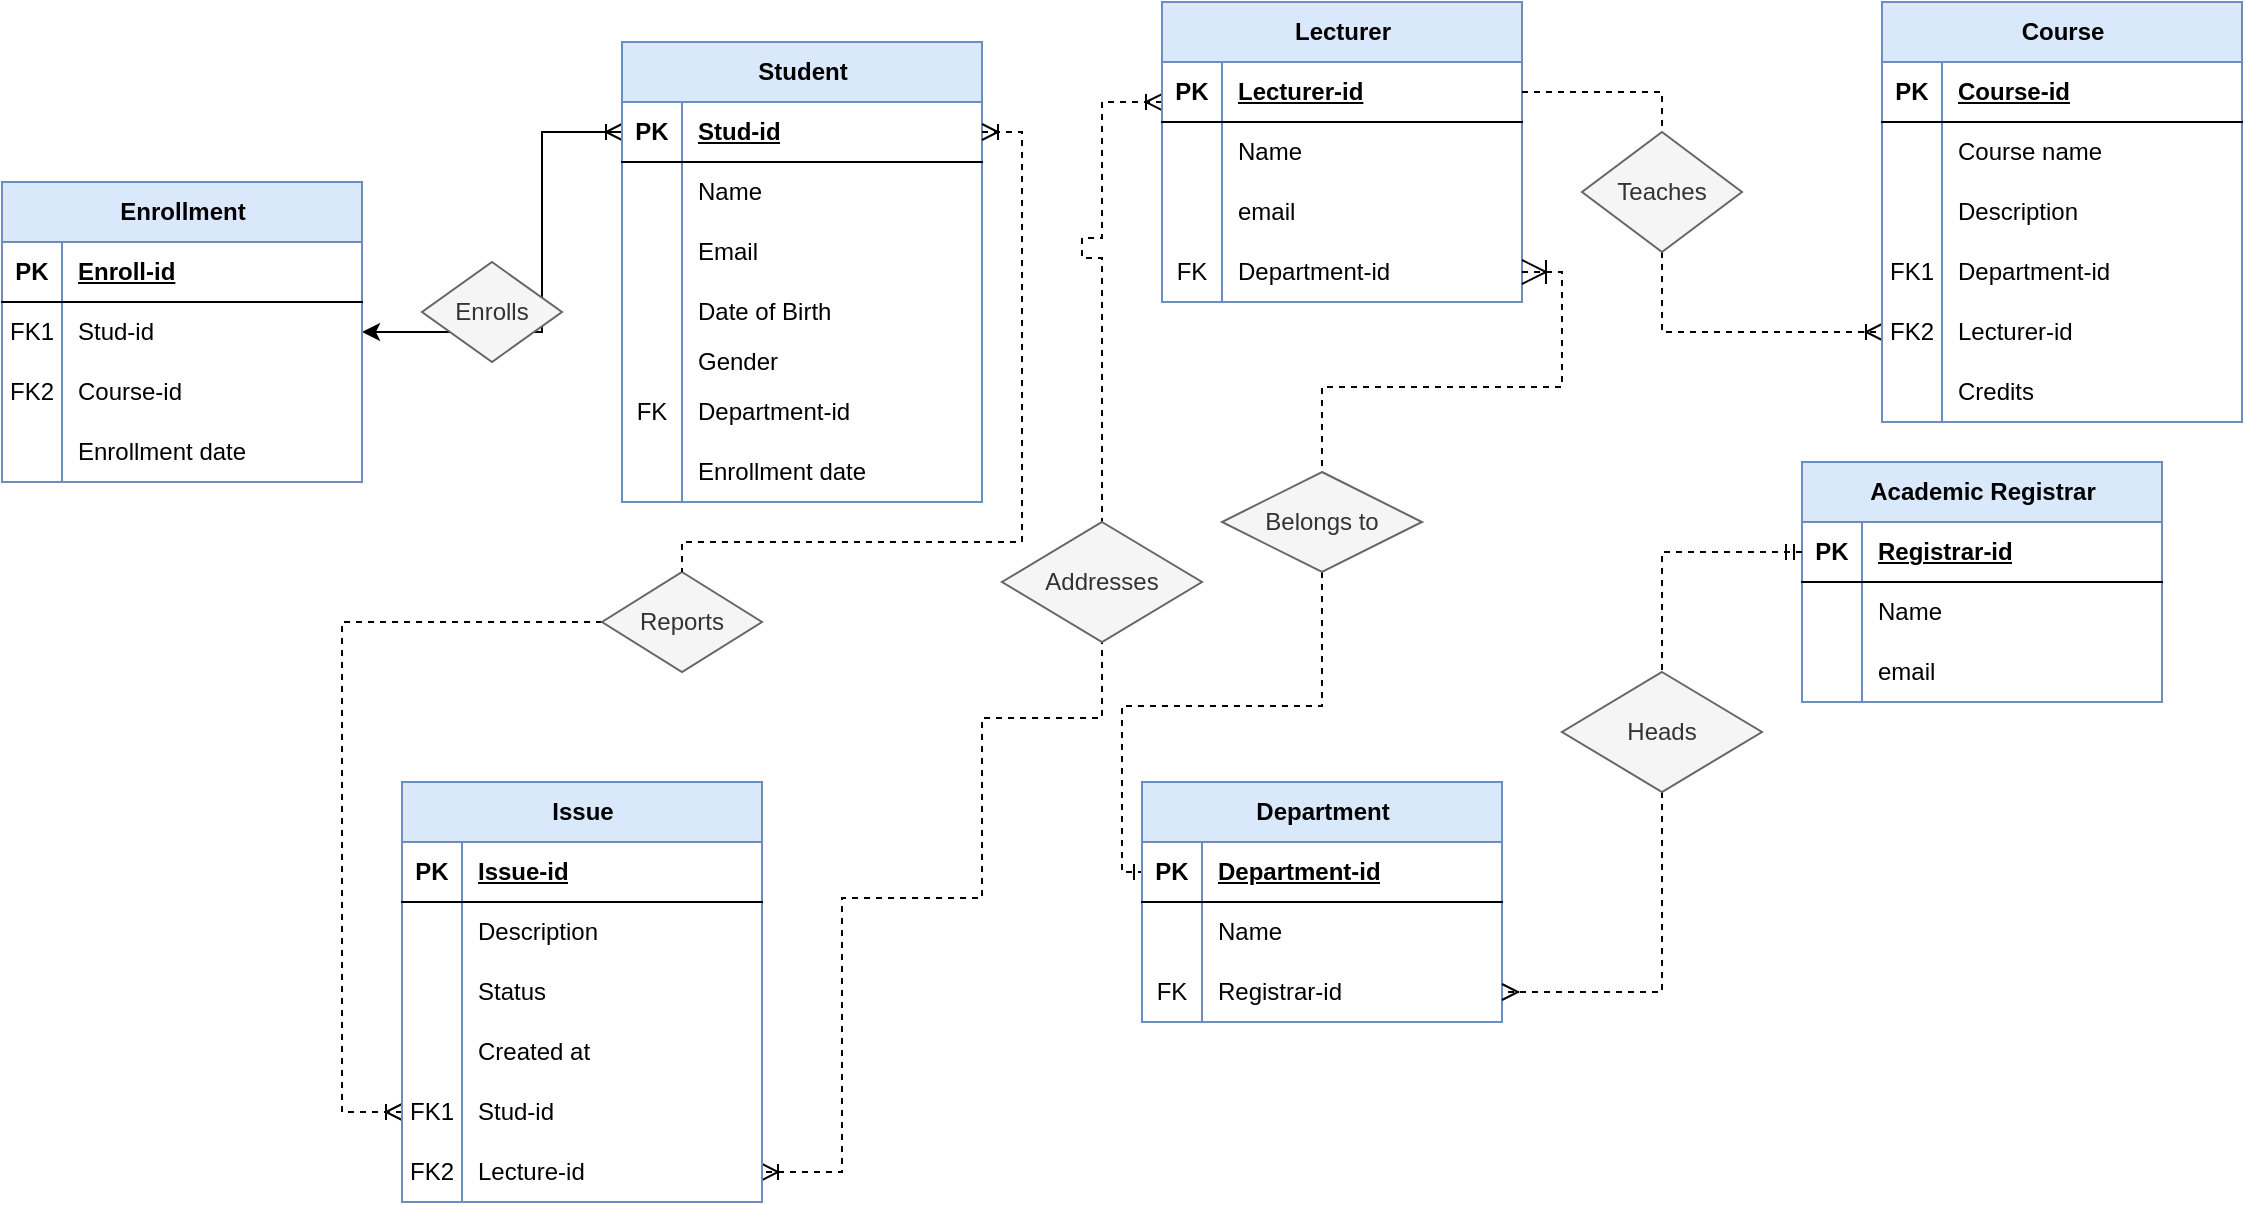 <mxfile version="26.0.11">
  <diagram name="Page-1" id="kpZuQQ0VCZAYAUPjzFhb">
    <mxGraphModel dx="2163" dy="653" grid="1" gridSize="10" guides="1" tooltips="1" connect="1" arrows="1" fold="1" page="1" pageScale="1" pageWidth="850" pageHeight="1100" math="0" shadow="0">
      <root>
        <mxCell id="0" />
        <mxCell id="1" parent="0" />
        <mxCell id="nSypHCiDeDY-ZxcE8Cu1-28" style="edgeStyle=orthogonalEdgeStyle;rounded=0;orthogonalLoop=1;jettySize=auto;html=1;endArrow=ERoneToMany;endFill=0;entryX=0;entryY=0.5;entryDx=0;entryDy=0;dashed=1;" edge="1" parent="1" source="nSypHCiDeDY-ZxcE8Cu1-37" target="nSypHCiDeDY-ZxcE8Cu1-206">
          <mxGeometry relative="1" as="geometry">
            <mxPoint x="630" y="100" as="targetPoint" />
          </mxGeometry>
        </mxCell>
        <mxCell id="nSypHCiDeDY-ZxcE8Cu1-23" value="" style="edgeStyle=orthogonalEdgeStyle;rounded=0;orthogonalLoop=1;jettySize=auto;html=1;startArrow=ERoneToMany;startFill=0;entryX=1;entryY=0.5;entryDx=0;entryDy=0;exitX=0;exitY=0.5;exitDx=0;exitDy=0;" edge="1" parent="1" source="nSypHCiDeDY-ZxcE8Cu1-77" target="nSypHCiDeDY-ZxcE8Cu1-66">
          <mxGeometry relative="1" as="geometry">
            <mxPoint x="60" y="170" as="sourcePoint" />
            <mxPoint x="-40" y="250" as="targetPoint" />
            <Array as="points">
              <mxPoint x="20" y="135" />
              <mxPoint x="20" y="235" />
            </Array>
          </mxGeometry>
        </mxCell>
        <mxCell id="nSypHCiDeDY-ZxcE8Cu1-24" style="edgeStyle=orthogonalEdgeStyle;rounded=0;orthogonalLoop=1;jettySize=auto;html=1;endArrow=ERoneToMany;endFill=0;entryX=0;entryY=0.5;entryDx=0;entryDy=0;dashed=1;" edge="1" parent="1" source="nSypHCiDeDY-ZxcE8Cu1-35" target="nSypHCiDeDY-ZxcE8Cu1-143">
          <mxGeometry relative="1" as="geometry">
            <mxPoint x="30" y="410" as="targetPoint" />
            <Array as="points">
              <mxPoint x="-80" y="380" />
              <mxPoint x="-80" y="625" />
            </Array>
          </mxGeometry>
        </mxCell>
        <mxCell id="nSypHCiDeDY-ZxcE8Cu1-29" value="" style="edgeStyle=orthogonalEdgeStyle;rounded=0;orthogonalLoop=1;jettySize=auto;html=1;endArrow=ERoneToMany;endFill=0;startArrow=ERoneToMany;startFill=0;entryX=1;entryY=0.5;entryDx=0;entryDy=0;exitX=0;exitY=0.668;exitDx=0;exitDy=0;exitPerimeter=0;dashed=1;" edge="1" parent="1" source="nSypHCiDeDY-ZxcE8Cu1-105" target="nSypHCiDeDY-ZxcE8Cu1-146">
          <mxGeometry relative="1" as="geometry">
            <mxPoint x="320" y="120" as="sourcePoint" />
            <mxPoint x="133.42" y="474.69" as="targetPoint" />
            <Array as="points">
              <mxPoint x="300" y="120" />
              <mxPoint x="300" y="188" />
              <mxPoint x="290" y="188" />
              <mxPoint x="290" y="198" />
              <mxPoint x="300" y="198" />
              <mxPoint x="300" y="428" />
              <mxPoint x="240" y="428" />
              <mxPoint x="240" y="518" />
              <mxPoint x="170" y="518" />
              <mxPoint x="170" y="655" />
            </Array>
          </mxGeometry>
        </mxCell>
        <mxCell id="nSypHCiDeDY-ZxcE8Cu1-30" value="Enrolls" style="shape=rhombus;perimeter=rhombusPerimeter;whiteSpace=wrap;html=1;align=center;fillColor=#f5f5f5;strokeColor=#666666;fontColor=#333333;" vertex="1" parent="1">
          <mxGeometry x="-40" y="200" width="70" height="50" as="geometry" />
        </mxCell>
        <mxCell id="nSypHCiDeDY-ZxcE8Cu1-31" value="Addresses" style="shape=rhombus;perimeter=rhombusPerimeter;whiteSpace=wrap;html=1;align=center;fillColor=#f5f5f5;fontColor=#333333;strokeColor=#666666;" vertex="1" parent="1">
          <mxGeometry x="250" y="330" width="100" height="60" as="geometry" />
        </mxCell>
        <mxCell id="nSypHCiDeDY-ZxcE8Cu1-35" value="Reports" style="shape=rhombus;perimeter=rhombusPerimeter;whiteSpace=wrap;html=1;align=center;fillColor=#f5f5f5;fontColor=#333333;strokeColor=#666666;" vertex="1" parent="1">
          <mxGeometry x="50" y="355" width="80" height="50" as="geometry" />
        </mxCell>
        <mxCell id="nSypHCiDeDY-ZxcE8Cu1-37" value="Teaches" style="shape=rhombus;perimeter=rhombusPerimeter;whiteSpace=wrap;html=1;align=center;fillColor=#f5f5f5;fontColor=#333333;strokeColor=#666666;" vertex="1" parent="1">
          <mxGeometry x="540" y="135" width="80" height="60" as="geometry" />
        </mxCell>
        <mxCell id="nSypHCiDeDY-ZxcE8Cu1-62" value="Enrollment" style="shape=table;startSize=30;container=1;collapsible=1;childLayout=tableLayout;fixedRows=1;rowLines=0;fontStyle=1;align=center;resizeLast=1;html=1;fillColor=#dae8fc;strokeColor=#6c8ebf;" vertex="1" parent="1">
          <mxGeometry x="-250" y="160" width="180" height="150" as="geometry" />
        </mxCell>
        <mxCell id="nSypHCiDeDY-ZxcE8Cu1-63" value="" style="shape=tableRow;horizontal=0;startSize=0;swimlaneHead=0;swimlaneBody=0;fillColor=none;collapsible=0;dropTarget=0;points=[[0,0.5],[1,0.5]];portConstraint=eastwest;top=0;left=0;right=0;bottom=1;" vertex="1" parent="nSypHCiDeDY-ZxcE8Cu1-62">
          <mxGeometry y="30" width="180" height="30" as="geometry" />
        </mxCell>
        <mxCell id="nSypHCiDeDY-ZxcE8Cu1-64" value="PK" style="shape=partialRectangle;connectable=0;fillColor=none;top=0;left=0;bottom=0;right=0;fontStyle=1;overflow=hidden;whiteSpace=wrap;html=1;" vertex="1" parent="nSypHCiDeDY-ZxcE8Cu1-63">
          <mxGeometry width="30" height="30" as="geometry">
            <mxRectangle width="30" height="30" as="alternateBounds" />
          </mxGeometry>
        </mxCell>
        <mxCell id="nSypHCiDeDY-ZxcE8Cu1-65" value="Enroll-id" style="shape=partialRectangle;connectable=0;fillColor=none;top=0;left=0;bottom=0;right=0;align=left;spacingLeft=6;fontStyle=5;overflow=hidden;whiteSpace=wrap;html=1;" vertex="1" parent="nSypHCiDeDY-ZxcE8Cu1-63">
          <mxGeometry x="30" width="150" height="30" as="geometry">
            <mxRectangle width="150" height="30" as="alternateBounds" />
          </mxGeometry>
        </mxCell>
        <mxCell id="nSypHCiDeDY-ZxcE8Cu1-66" value="" style="shape=tableRow;horizontal=0;startSize=0;swimlaneHead=0;swimlaneBody=0;fillColor=none;collapsible=0;dropTarget=0;points=[[0,0.5],[1,0.5]];portConstraint=eastwest;top=0;left=0;right=0;bottom=0;" vertex="1" parent="nSypHCiDeDY-ZxcE8Cu1-62">
          <mxGeometry y="60" width="180" height="30" as="geometry" />
        </mxCell>
        <mxCell id="nSypHCiDeDY-ZxcE8Cu1-67" value="FK1" style="shape=partialRectangle;connectable=0;fillColor=none;top=0;left=0;bottom=0;right=0;editable=1;overflow=hidden;whiteSpace=wrap;html=1;" vertex="1" parent="nSypHCiDeDY-ZxcE8Cu1-66">
          <mxGeometry width="30" height="30" as="geometry">
            <mxRectangle width="30" height="30" as="alternateBounds" />
          </mxGeometry>
        </mxCell>
        <mxCell id="nSypHCiDeDY-ZxcE8Cu1-68" value="Stud-id" style="shape=partialRectangle;connectable=0;fillColor=none;top=0;left=0;bottom=0;right=0;align=left;spacingLeft=6;overflow=hidden;whiteSpace=wrap;html=1;" vertex="1" parent="nSypHCiDeDY-ZxcE8Cu1-66">
          <mxGeometry x="30" width="150" height="30" as="geometry">
            <mxRectangle width="150" height="30" as="alternateBounds" />
          </mxGeometry>
        </mxCell>
        <mxCell id="nSypHCiDeDY-ZxcE8Cu1-69" value="" style="shape=tableRow;horizontal=0;startSize=0;swimlaneHead=0;swimlaneBody=0;fillColor=none;collapsible=0;dropTarget=0;points=[[0,0.5],[1,0.5]];portConstraint=eastwest;top=0;left=0;right=0;bottom=0;" vertex="1" parent="nSypHCiDeDY-ZxcE8Cu1-62">
          <mxGeometry y="90" width="180" height="30" as="geometry" />
        </mxCell>
        <mxCell id="nSypHCiDeDY-ZxcE8Cu1-70" value="FK2" style="shape=partialRectangle;connectable=0;fillColor=none;top=0;left=0;bottom=0;right=0;editable=1;overflow=hidden;whiteSpace=wrap;html=1;" vertex="1" parent="nSypHCiDeDY-ZxcE8Cu1-69">
          <mxGeometry width="30" height="30" as="geometry">
            <mxRectangle width="30" height="30" as="alternateBounds" />
          </mxGeometry>
        </mxCell>
        <mxCell id="nSypHCiDeDY-ZxcE8Cu1-71" value="Course-id" style="shape=partialRectangle;connectable=0;fillColor=none;top=0;left=0;bottom=0;right=0;align=left;spacingLeft=6;overflow=hidden;whiteSpace=wrap;html=1;" vertex="1" parent="nSypHCiDeDY-ZxcE8Cu1-69">
          <mxGeometry x="30" width="150" height="30" as="geometry">
            <mxRectangle width="150" height="30" as="alternateBounds" />
          </mxGeometry>
        </mxCell>
        <mxCell id="nSypHCiDeDY-ZxcE8Cu1-72" value="" style="shape=tableRow;horizontal=0;startSize=0;swimlaneHead=0;swimlaneBody=0;fillColor=none;collapsible=0;dropTarget=0;points=[[0,0.5],[1,0.5]];portConstraint=eastwest;top=0;left=0;right=0;bottom=0;" vertex="1" parent="nSypHCiDeDY-ZxcE8Cu1-62">
          <mxGeometry y="120" width="180" height="30" as="geometry" />
        </mxCell>
        <mxCell id="nSypHCiDeDY-ZxcE8Cu1-73" value="" style="shape=partialRectangle;connectable=0;fillColor=none;top=0;left=0;bottom=0;right=0;editable=1;overflow=hidden;whiteSpace=wrap;html=1;" vertex="1" parent="nSypHCiDeDY-ZxcE8Cu1-72">
          <mxGeometry width="30" height="30" as="geometry">
            <mxRectangle width="30" height="30" as="alternateBounds" />
          </mxGeometry>
        </mxCell>
        <mxCell id="nSypHCiDeDY-ZxcE8Cu1-74" value="Enrollment date" style="shape=partialRectangle;connectable=0;fillColor=none;top=0;left=0;bottom=0;right=0;align=left;spacingLeft=6;overflow=hidden;whiteSpace=wrap;html=1;" vertex="1" parent="nSypHCiDeDY-ZxcE8Cu1-72">
          <mxGeometry x="30" width="150" height="30" as="geometry">
            <mxRectangle width="150" height="30" as="alternateBounds" />
          </mxGeometry>
        </mxCell>
        <mxCell id="nSypHCiDeDY-ZxcE8Cu1-76" value="Student" style="shape=table;startSize=30;container=1;collapsible=1;childLayout=tableLayout;fixedRows=1;rowLines=0;fontStyle=1;align=center;resizeLast=1;html=1;fillColor=#dae8fc;strokeColor=#6c8ebf;" vertex="1" parent="1">
          <mxGeometry x="60" y="90" width="180" height="230" as="geometry" />
        </mxCell>
        <mxCell id="nSypHCiDeDY-ZxcE8Cu1-77" value="" style="shape=tableRow;horizontal=0;startSize=0;swimlaneHead=0;swimlaneBody=0;fillColor=none;collapsible=0;dropTarget=0;points=[[0,0.5],[1,0.5]];portConstraint=eastwest;top=0;left=0;right=0;bottom=1;" vertex="1" parent="nSypHCiDeDY-ZxcE8Cu1-76">
          <mxGeometry y="30" width="180" height="30" as="geometry" />
        </mxCell>
        <mxCell id="nSypHCiDeDY-ZxcE8Cu1-78" value="PK" style="shape=partialRectangle;connectable=0;fillColor=none;top=0;left=0;bottom=0;right=0;fontStyle=1;overflow=hidden;whiteSpace=wrap;html=1;" vertex="1" parent="nSypHCiDeDY-ZxcE8Cu1-77">
          <mxGeometry width="30" height="30" as="geometry">
            <mxRectangle width="30" height="30" as="alternateBounds" />
          </mxGeometry>
        </mxCell>
        <mxCell id="nSypHCiDeDY-ZxcE8Cu1-79" value="Stud-id" style="shape=partialRectangle;connectable=0;fillColor=none;top=0;left=0;bottom=0;right=0;align=left;spacingLeft=6;fontStyle=5;overflow=hidden;whiteSpace=wrap;html=1;" vertex="1" parent="nSypHCiDeDY-ZxcE8Cu1-77">
          <mxGeometry x="30" width="150" height="30" as="geometry">
            <mxRectangle width="150" height="30" as="alternateBounds" />
          </mxGeometry>
        </mxCell>
        <mxCell id="nSypHCiDeDY-ZxcE8Cu1-80" value="" style="shape=tableRow;horizontal=0;startSize=0;swimlaneHead=0;swimlaneBody=0;fillColor=none;collapsible=0;dropTarget=0;points=[[0,0.5],[1,0.5]];portConstraint=eastwest;top=0;left=0;right=0;bottom=0;" vertex="1" parent="nSypHCiDeDY-ZxcE8Cu1-76">
          <mxGeometry y="60" width="180" height="30" as="geometry" />
        </mxCell>
        <mxCell id="nSypHCiDeDY-ZxcE8Cu1-81" value="" style="shape=partialRectangle;connectable=0;fillColor=none;top=0;left=0;bottom=0;right=0;editable=1;overflow=hidden;whiteSpace=wrap;html=1;" vertex="1" parent="nSypHCiDeDY-ZxcE8Cu1-80">
          <mxGeometry width="30" height="30" as="geometry">
            <mxRectangle width="30" height="30" as="alternateBounds" />
          </mxGeometry>
        </mxCell>
        <mxCell id="nSypHCiDeDY-ZxcE8Cu1-82" value="Name" style="shape=partialRectangle;connectable=0;fillColor=none;top=0;left=0;bottom=0;right=0;align=left;spacingLeft=6;overflow=hidden;whiteSpace=wrap;html=1;" vertex="1" parent="nSypHCiDeDY-ZxcE8Cu1-80">
          <mxGeometry x="30" width="150" height="30" as="geometry">
            <mxRectangle width="150" height="30" as="alternateBounds" />
          </mxGeometry>
        </mxCell>
        <mxCell id="nSypHCiDeDY-ZxcE8Cu1-83" value="" style="shape=tableRow;horizontal=0;startSize=0;swimlaneHead=0;swimlaneBody=0;fillColor=none;collapsible=0;dropTarget=0;points=[[0,0.5],[1,0.5]];portConstraint=eastwest;top=0;left=0;right=0;bottom=0;" vertex="1" parent="nSypHCiDeDY-ZxcE8Cu1-76">
          <mxGeometry y="90" width="180" height="30" as="geometry" />
        </mxCell>
        <mxCell id="nSypHCiDeDY-ZxcE8Cu1-84" value="" style="shape=partialRectangle;connectable=0;fillColor=none;top=0;left=0;bottom=0;right=0;editable=1;overflow=hidden;whiteSpace=wrap;html=1;" vertex="1" parent="nSypHCiDeDY-ZxcE8Cu1-83">
          <mxGeometry width="30" height="30" as="geometry">
            <mxRectangle width="30" height="30" as="alternateBounds" />
          </mxGeometry>
        </mxCell>
        <mxCell id="nSypHCiDeDY-ZxcE8Cu1-85" value="Email" style="shape=partialRectangle;connectable=0;fillColor=none;top=0;left=0;bottom=0;right=0;align=left;spacingLeft=6;overflow=hidden;whiteSpace=wrap;html=1;" vertex="1" parent="nSypHCiDeDY-ZxcE8Cu1-83">
          <mxGeometry x="30" width="150" height="30" as="geometry">
            <mxRectangle width="150" height="30" as="alternateBounds" />
          </mxGeometry>
        </mxCell>
        <mxCell id="nSypHCiDeDY-ZxcE8Cu1-86" value="" style="shape=tableRow;horizontal=0;startSize=0;swimlaneHead=0;swimlaneBody=0;fillColor=none;collapsible=0;dropTarget=0;points=[[0,0.5],[1,0.5]];portConstraint=eastwest;top=0;left=0;right=0;bottom=0;" vertex="1" parent="nSypHCiDeDY-ZxcE8Cu1-76">
          <mxGeometry y="120" width="180" height="30" as="geometry" />
        </mxCell>
        <mxCell id="nSypHCiDeDY-ZxcE8Cu1-87" value="" style="shape=partialRectangle;connectable=0;fillColor=none;top=0;left=0;bottom=0;right=0;editable=1;overflow=hidden;whiteSpace=wrap;html=1;" vertex="1" parent="nSypHCiDeDY-ZxcE8Cu1-86">
          <mxGeometry width="30" height="30" as="geometry">
            <mxRectangle width="30" height="30" as="alternateBounds" />
          </mxGeometry>
        </mxCell>
        <mxCell id="nSypHCiDeDY-ZxcE8Cu1-88" value="Date of Birth" style="shape=partialRectangle;connectable=0;fillColor=none;top=0;left=0;bottom=0;right=0;align=left;spacingLeft=6;overflow=hidden;whiteSpace=wrap;html=1;" vertex="1" parent="nSypHCiDeDY-ZxcE8Cu1-86">
          <mxGeometry x="30" width="150" height="30" as="geometry">
            <mxRectangle width="150" height="30" as="alternateBounds" />
          </mxGeometry>
        </mxCell>
        <mxCell id="nSypHCiDeDY-ZxcE8Cu1-89" value="" style="shape=tableRow;horizontal=0;startSize=0;swimlaneHead=0;swimlaneBody=0;fillColor=none;collapsible=0;dropTarget=0;points=[[0,0.5],[1,0.5]];portConstraint=eastwest;top=0;left=0;right=0;bottom=0;" vertex="1" parent="nSypHCiDeDY-ZxcE8Cu1-76">
          <mxGeometry y="150" width="180" height="20" as="geometry" />
        </mxCell>
        <mxCell id="nSypHCiDeDY-ZxcE8Cu1-90" value="" style="shape=partialRectangle;connectable=0;fillColor=none;top=0;left=0;bottom=0;right=0;editable=1;overflow=hidden;whiteSpace=wrap;html=1;" vertex="1" parent="nSypHCiDeDY-ZxcE8Cu1-89">
          <mxGeometry width="30" height="20" as="geometry">
            <mxRectangle width="30" height="20" as="alternateBounds" />
          </mxGeometry>
        </mxCell>
        <mxCell id="nSypHCiDeDY-ZxcE8Cu1-91" value="Gender" style="shape=partialRectangle;connectable=0;fillColor=none;top=0;left=0;bottom=0;right=0;align=left;spacingLeft=6;overflow=hidden;whiteSpace=wrap;html=1;" vertex="1" parent="nSypHCiDeDY-ZxcE8Cu1-89">
          <mxGeometry x="30" width="150" height="20" as="geometry">
            <mxRectangle width="150" height="20" as="alternateBounds" />
          </mxGeometry>
        </mxCell>
        <mxCell id="nSypHCiDeDY-ZxcE8Cu1-92" value="" style="shape=tableRow;horizontal=0;startSize=0;swimlaneHead=0;swimlaneBody=0;fillColor=none;collapsible=0;dropTarget=0;points=[[0,0.5],[1,0.5]];portConstraint=eastwest;top=0;left=0;right=0;bottom=0;" vertex="1" parent="nSypHCiDeDY-ZxcE8Cu1-76">
          <mxGeometry y="170" width="180" height="30" as="geometry" />
        </mxCell>
        <mxCell id="nSypHCiDeDY-ZxcE8Cu1-93" value="FK" style="shape=partialRectangle;connectable=0;fillColor=none;top=0;left=0;bottom=0;right=0;editable=1;overflow=hidden;whiteSpace=wrap;html=1;" vertex="1" parent="nSypHCiDeDY-ZxcE8Cu1-92">
          <mxGeometry width="30" height="30" as="geometry">
            <mxRectangle width="30" height="30" as="alternateBounds" />
          </mxGeometry>
        </mxCell>
        <mxCell id="nSypHCiDeDY-ZxcE8Cu1-94" value="Department-id" style="shape=partialRectangle;connectable=0;fillColor=none;top=0;left=0;bottom=0;right=0;align=left;spacingLeft=6;overflow=hidden;whiteSpace=wrap;html=1;" vertex="1" parent="nSypHCiDeDY-ZxcE8Cu1-92">
          <mxGeometry x="30" width="150" height="30" as="geometry">
            <mxRectangle width="150" height="30" as="alternateBounds" />
          </mxGeometry>
        </mxCell>
        <mxCell id="nSypHCiDeDY-ZxcE8Cu1-95" value="" style="shape=tableRow;horizontal=0;startSize=0;swimlaneHead=0;swimlaneBody=0;fillColor=none;collapsible=0;dropTarget=0;points=[[0,0.5],[1,0.5]];portConstraint=eastwest;top=0;left=0;right=0;bottom=0;" vertex="1" parent="nSypHCiDeDY-ZxcE8Cu1-76">
          <mxGeometry y="200" width="180" height="30" as="geometry" />
        </mxCell>
        <mxCell id="nSypHCiDeDY-ZxcE8Cu1-96" value="" style="shape=partialRectangle;connectable=0;fillColor=none;top=0;left=0;bottom=0;right=0;editable=1;overflow=hidden;whiteSpace=wrap;html=1;" vertex="1" parent="nSypHCiDeDY-ZxcE8Cu1-95">
          <mxGeometry width="30" height="30" as="geometry">
            <mxRectangle width="30" height="30" as="alternateBounds" />
          </mxGeometry>
        </mxCell>
        <mxCell id="nSypHCiDeDY-ZxcE8Cu1-97" value="Enrollment date" style="shape=partialRectangle;connectable=0;fillColor=none;top=0;left=0;bottom=0;right=0;align=left;spacingLeft=6;overflow=hidden;whiteSpace=wrap;html=1;" vertex="1" parent="nSypHCiDeDY-ZxcE8Cu1-95">
          <mxGeometry x="30" width="150" height="30" as="geometry">
            <mxRectangle width="150" height="30" as="alternateBounds" />
          </mxGeometry>
        </mxCell>
        <mxCell id="nSypHCiDeDY-ZxcE8Cu1-176" style="edgeStyle=orthogonalEdgeStyle;rounded=0;orthogonalLoop=1;jettySize=auto;html=1;entryX=0;entryY=0.5;entryDx=0;entryDy=0;startArrow=none;startFill=0;endArrow=ERone;endFill=0;dashed=1;" edge="1" parent="1" source="nSypHCiDeDY-ZxcE8Cu1-40" target="nSypHCiDeDY-ZxcE8Cu1-163">
          <mxGeometry relative="1" as="geometry">
            <Array as="points">
              <mxPoint x="410" y="422" />
              <mxPoint x="310" y="422" />
              <mxPoint x="310" y="505" />
            </Array>
          </mxGeometry>
        </mxCell>
        <mxCell id="nSypHCiDeDY-ZxcE8Cu1-104" value="Lecturer" style="shape=table;startSize=30;container=1;collapsible=1;childLayout=tableLayout;fixedRows=1;rowLines=0;fontStyle=1;align=center;resizeLast=1;html=1;fillColor=#dae8fc;strokeColor=#6c8ebf;" vertex="1" parent="1">
          <mxGeometry x="330" y="70" width="180" height="150" as="geometry" />
        </mxCell>
        <mxCell id="nSypHCiDeDY-ZxcE8Cu1-105" value="" style="shape=tableRow;horizontal=0;startSize=0;swimlaneHead=0;swimlaneBody=0;fillColor=none;collapsible=0;dropTarget=0;points=[[0,0.5],[1,0.5]];portConstraint=eastwest;top=0;left=0;right=0;bottom=1;" vertex="1" parent="nSypHCiDeDY-ZxcE8Cu1-104">
          <mxGeometry y="30" width="180" height="30" as="geometry" />
        </mxCell>
        <mxCell id="nSypHCiDeDY-ZxcE8Cu1-106" value="PK" style="shape=partialRectangle;connectable=0;fillColor=none;top=0;left=0;bottom=0;right=0;fontStyle=1;overflow=hidden;whiteSpace=wrap;html=1;" vertex="1" parent="nSypHCiDeDY-ZxcE8Cu1-105">
          <mxGeometry width="30" height="30" as="geometry">
            <mxRectangle width="30" height="30" as="alternateBounds" />
          </mxGeometry>
        </mxCell>
        <mxCell id="nSypHCiDeDY-ZxcE8Cu1-107" value="Lecturer-id" style="shape=partialRectangle;connectable=0;fillColor=none;top=0;left=0;bottom=0;right=0;align=left;spacingLeft=6;fontStyle=5;overflow=hidden;whiteSpace=wrap;html=1;" vertex="1" parent="nSypHCiDeDY-ZxcE8Cu1-105">
          <mxGeometry x="30" width="150" height="30" as="geometry">
            <mxRectangle width="150" height="30" as="alternateBounds" />
          </mxGeometry>
        </mxCell>
        <mxCell id="nSypHCiDeDY-ZxcE8Cu1-108" value="" style="shape=tableRow;horizontal=0;startSize=0;swimlaneHead=0;swimlaneBody=0;fillColor=none;collapsible=0;dropTarget=0;points=[[0,0.5],[1,0.5]];portConstraint=eastwest;top=0;left=0;right=0;bottom=0;" vertex="1" parent="nSypHCiDeDY-ZxcE8Cu1-104">
          <mxGeometry y="60" width="180" height="30" as="geometry" />
        </mxCell>
        <mxCell id="nSypHCiDeDY-ZxcE8Cu1-109" value="" style="shape=partialRectangle;connectable=0;fillColor=none;top=0;left=0;bottom=0;right=0;editable=1;overflow=hidden;whiteSpace=wrap;html=1;" vertex="1" parent="nSypHCiDeDY-ZxcE8Cu1-108">
          <mxGeometry width="30" height="30" as="geometry">
            <mxRectangle width="30" height="30" as="alternateBounds" />
          </mxGeometry>
        </mxCell>
        <mxCell id="nSypHCiDeDY-ZxcE8Cu1-110" value="Name" style="shape=partialRectangle;connectable=0;fillColor=none;top=0;left=0;bottom=0;right=0;align=left;spacingLeft=6;overflow=hidden;whiteSpace=wrap;html=1;" vertex="1" parent="nSypHCiDeDY-ZxcE8Cu1-108">
          <mxGeometry x="30" width="150" height="30" as="geometry">
            <mxRectangle width="150" height="30" as="alternateBounds" />
          </mxGeometry>
        </mxCell>
        <mxCell id="nSypHCiDeDY-ZxcE8Cu1-111" value="" style="shape=tableRow;horizontal=0;startSize=0;swimlaneHead=0;swimlaneBody=0;fillColor=none;collapsible=0;dropTarget=0;points=[[0,0.5],[1,0.5]];portConstraint=eastwest;top=0;left=0;right=0;bottom=0;" vertex="1" parent="nSypHCiDeDY-ZxcE8Cu1-104">
          <mxGeometry y="90" width="180" height="30" as="geometry" />
        </mxCell>
        <mxCell id="nSypHCiDeDY-ZxcE8Cu1-112" value="" style="shape=partialRectangle;connectable=0;fillColor=none;top=0;left=0;bottom=0;right=0;editable=1;overflow=hidden;whiteSpace=wrap;html=1;" vertex="1" parent="nSypHCiDeDY-ZxcE8Cu1-111">
          <mxGeometry width="30" height="30" as="geometry">
            <mxRectangle width="30" height="30" as="alternateBounds" />
          </mxGeometry>
        </mxCell>
        <mxCell id="nSypHCiDeDY-ZxcE8Cu1-113" value="email" style="shape=partialRectangle;connectable=0;fillColor=none;top=0;left=0;bottom=0;right=0;align=left;spacingLeft=6;overflow=hidden;whiteSpace=wrap;html=1;" vertex="1" parent="nSypHCiDeDY-ZxcE8Cu1-111">
          <mxGeometry x="30" width="150" height="30" as="geometry">
            <mxRectangle width="150" height="30" as="alternateBounds" />
          </mxGeometry>
        </mxCell>
        <mxCell id="nSypHCiDeDY-ZxcE8Cu1-114" value="" style="shape=tableRow;horizontal=0;startSize=0;swimlaneHead=0;swimlaneBody=0;fillColor=none;collapsible=0;dropTarget=0;points=[[0,0.5],[1,0.5]];portConstraint=eastwest;top=0;left=0;right=0;bottom=0;" vertex="1" parent="nSypHCiDeDY-ZxcE8Cu1-104">
          <mxGeometry y="120" width="180" height="30" as="geometry" />
        </mxCell>
        <mxCell id="nSypHCiDeDY-ZxcE8Cu1-115" value="FK" style="shape=partialRectangle;connectable=0;fillColor=none;top=0;left=0;bottom=0;right=0;editable=1;overflow=hidden;whiteSpace=wrap;html=1;" vertex="1" parent="nSypHCiDeDY-ZxcE8Cu1-114">
          <mxGeometry width="30" height="30" as="geometry">
            <mxRectangle width="30" height="30" as="alternateBounds" />
          </mxGeometry>
        </mxCell>
        <mxCell id="nSypHCiDeDY-ZxcE8Cu1-116" value="Department-id" style="shape=partialRectangle;connectable=0;fillColor=none;top=0;left=0;bottom=0;right=0;align=left;spacingLeft=6;overflow=hidden;whiteSpace=wrap;html=1;" vertex="1" parent="nSypHCiDeDY-ZxcE8Cu1-114">
          <mxGeometry x="30" width="150" height="30" as="geometry">
            <mxRectangle width="150" height="30" as="alternateBounds" />
          </mxGeometry>
        </mxCell>
        <mxCell id="nSypHCiDeDY-ZxcE8Cu1-117" value="Academic Registrar" style="shape=table;startSize=30;container=1;collapsible=1;childLayout=tableLayout;fixedRows=1;rowLines=0;fontStyle=1;align=center;resizeLast=1;html=1;fillColor=#dae8fc;strokeColor=#6c8ebf;" vertex="1" parent="1">
          <mxGeometry x="650" y="300" width="180" height="120" as="geometry" />
        </mxCell>
        <mxCell id="nSypHCiDeDY-ZxcE8Cu1-118" value="" style="shape=tableRow;horizontal=0;startSize=0;swimlaneHead=0;swimlaneBody=0;fillColor=none;collapsible=0;dropTarget=0;points=[[0,0.5],[1,0.5]];portConstraint=eastwest;top=0;left=0;right=0;bottom=1;" vertex="1" parent="nSypHCiDeDY-ZxcE8Cu1-117">
          <mxGeometry y="30" width="180" height="30" as="geometry" />
        </mxCell>
        <mxCell id="nSypHCiDeDY-ZxcE8Cu1-119" value="PK" style="shape=partialRectangle;connectable=0;fillColor=none;top=0;left=0;bottom=0;right=0;fontStyle=1;overflow=hidden;whiteSpace=wrap;html=1;" vertex="1" parent="nSypHCiDeDY-ZxcE8Cu1-118">
          <mxGeometry width="30" height="30" as="geometry">
            <mxRectangle width="30" height="30" as="alternateBounds" />
          </mxGeometry>
        </mxCell>
        <mxCell id="nSypHCiDeDY-ZxcE8Cu1-120" value="Registrar-id" style="shape=partialRectangle;connectable=0;fillColor=none;top=0;left=0;bottom=0;right=0;align=left;spacingLeft=6;fontStyle=5;overflow=hidden;whiteSpace=wrap;html=1;" vertex="1" parent="nSypHCiDeDY-ZxcE8Cu1-118">
          <mxGeometry x="30" width="150" height="30" as="geometry">
            <mxRectangle width="150" height="30" as="alternateBounds" />
          </mxGeometry>
        </mxCell>
        <mxCell id="nSypHCiDeDY-ZxcE8Cu1-121" value="" style="shape=tableRow;horizontal=0;startSize=0;swimlaneHead=0;swimlaneBody=0;fillColor=none;collapsible=0;dropTarget=0;points=[[0,0.5],[1,0.5]];portConstraint=eastwest;top=0;left=0;right=0;bottom=0;" vertex="1" parent="nSypHCiDeDY-ZxcE8Cu1-117">
          <mxGeometry y="60" width="180" height="30" as="geometry" />
        </mxCell>
        <mxCell id="nSypHCiDeDY-ZxcE8Cu1-122" value="" style="shape=partialRectangle;connectable=0;fillColor=none;top=0;left=0;bottom=0;right=0;editable=1;overflow=hidden;whiteSpace=wrap;html=1;" vertex="1" parent="nSypHCiDeDY-ZxcE8Cu1-121">
          <mxGeometry width="30" height="30" as="geometry">
            <mxRectangle width="30" height="30" as="alternateBounds" />
          </mxGeometry>
        </mxCell>
        <mxCell id="nSypHCiDeDY-ZxcE8Cu1-123" value="Name" style="shape=partialRectangle;connectable=0;fillColor=none;top=0;left=0;bottom=0;right=0;align=left;spacingLeft=6;overflow=hidden;whiteSpace=wrap;html=1;" vertex="1" parent="nSypHCiDeDY-ZxcE8Cu1-121">
          <mxGeometry x="30" width="150" height="30" as="geometry">
            <mxRectangle width="150" height="30" as="alternateBounds" />
          </mxGeometry>
        </mxCell>
        <mxCell id="nSypHCiDeDY-ZxcE8Cu1-124" value="" style="shape=tableRow;horizontal=0;startSize=0;swimlaneHead=0;swimlaneBody=0;fillColor=none;collapsible=0;dropTarget=0;points=[[0,0.5],[1,0.5]];portConstraint=eastwest;top=0;left=0;right=0;bottom=0;" vertex="1" parent="nSypHCiDeDY-ZxcE8Cu1-117">
          <mxGeometry y="90" width="180" height="30" as="geometry" />
        </mxCell>
        <mxCell id="nSypHCiDeDY-ZxcE8Cu1-125" value="" style="shape=partialRectangle;connectable=0;fillColor=none;top=0;left=0;bottom=0;right=0;editable=1;overflow=hidden;whiteSpace=wrap;html=1;" vertex="1" parent="nSypHCiDeDY-ZxcE8Cu1-124">
          <mxGeometry width="30" height="30" as="geometry">
            <mxRectangle width="30" height="30" as="alternateBounds" />
          </mxGeometry>
        </mxCell>
        <mxCell id="nSypHCiDeDY-ZxcE8Cu1-126" value="email" style="shape=partialRectangle;connectable=0;fillColor=none;top=0;left=0;bottom=0;right=0;align=left;spacingLeft=6;overflow=hidden;whiteSpace=wrap;html=1;" vertex="1" parent="nSypHCiDeDY-ZxcE8Cu1-124">
          <mxGeometry x="30" width="150" height="30" as="geometry">
            <mxRectangle width="150" height="30" as="alternateBounds" />
          </mxGeometry>
        </mxCell>
        <mxCell id="nSypHCiDeDY-ZxcE8Cu1-130" value="Issue" style="shape=table;startSize=30;container=1;collapsible=1;childLayout=tableLayout;fixedRows=1;rowLines=0;fontStyle=1;align=center;resizeLast=1;html=1;fillColor=#dae8fc;strokeColor=#6c8ebf;" vertex="1" parent="1">
          <mxGeometry x="-50" y="460" width="180" height="210" as="geometry" />
        </mxCell>
        <mxCell id="nSypHCiDeDY-ZxcE8Cu1-131" value="" style="shape=tableRow;horizontal=0;startSize=0;swimlaneHead=0;swimlaneBody=0;fillColor=none;collapsible=0;dropTarget=0;points=[[0,0.5],[1,0.5]];portConstraint=eastwest;top=0;left=0;right=0;bottom=1;" vertex="1" parent="nSypHCiDeDY-ZxcE8Cu1-130">
          <mxGeometry y="30" width="180" height="30" as="geometry" />
        </mxCell>
        <mxCell id="nSypHCiDeDY-ZxcE8Cu1-132" value="PK" style="shape=partialRectangle;connectable=0;fillColor=none;top=0;left=0;bottom=0;right=0;fontStyle=1;overflow=hidden;whiteSpace=wrap;html=1;" vertex="1" parent="nSypHCiDeDY-ZxcE8Cu1-131">
          <mxGeometry width="30" height="30" as="geometry">
            <mxRectangle width="30" height="30" as="alternateBounds" />
          </mxGeometry>
        </mxCell>
        <mxCell id="nSypHCiDeDY-ZxcE8Cu1-133" value="Issue-id" style="shape=partialRectangle;connectable=0;fillColor=none;top=0;left=0;bottom=0;right=0;align=left;spacingLeft=6;fontStyle=5;overflow=hidden;whiteSpace=wrap;html=1;" vertex="1" parent="nSypHCiDeDY-ZxcE8Cu1-131">
          <mxGeometry x="30" width="150" height="30" as="geometry">
            <mxRectangle width="150" height="30" as="alternateBounds" />
          </mxGeometry>
        </mxCell>
        <mxCell id="nSypHCiDeDY-ZxcE8Cu1-134" value="" style="shape=tableRow;horizontal=0;startSize=0;swimlaneHead=0;swimlaneBody=0;fillColor=none;collapsible=0;dropTarget=0;points=[[0,0.5],[1,0.5]];portConstraint=eastwest;top=0;left=0;right=0;bottom=0;" vertex="1" parent="nSypHCiDeDY-ZxcE8Cu1-130">
          <mxGeometry y="60" width="180" height="30" as="geometry" />
        </mxCell>
        <mxCell id="nSypHCiDeDY-ZxcE8Cu1-135" value="" style="shape=partialRectangle;connectable=0;fillColor=none;top=0;left=0;bottom=0;right=0;editable=1;overflow=hidden;whiteSpace=wrap;html=1;" vertex="1" parent="nSypHCiDeDY-ZxcE8Cu1-134">
          <mxGeometry width="30" height="30" as="geometry">
            <mxRectangle width="30" height="30" as="alternateBounds" />
          </mxGeometry>
        </mxCell>
        <mxCell id="nSypHCiDeDY-ZxcE8Cu1-136" value="Description" style="shape=partialRectangle;connectable=0;fillColor=none;top=0;left=0;bottom=0;right=0;align=left;spacingLeft=6;overflow=hidden;whiteSpace=wrap;html=1;" vertex="1" parent="nSypHCiDeDY-ZxcE8Cu1-134">
          <mxGeometry x="30" width="150" height="30" as="geometry">
            <mxRectangle width="150" height="30" as="alternateBounds" />
          </mxGeometry>
        </mxCell>
        <mxCell id="nSypHCiDeDY-ZxcE8Cu1-137" value="" style="shape=tableRow;horizontal=0;startSize=0;swimlaneHead=0;swimlaneBody=0;fillColor=none;collapsible=0;dropTarget=0;points=[[0,0.5],[1,0.5]];portConstraint=eastwest;top=0;left=0;right=0;bottom=0;" vertex="1" parent="nSypHCiDeDY-ZxcE8Cu1-130">
          <mxGeometry y="90" width="180" height="30" as="geometry" />
        </mxCell>
        <mxCell id="nSypHCiDeDY-ZxcE8Cu1-138" value="" style="shape=partialRectangle;connectable=0;fillColor=none;top=0;left=0;bottom=0;right=0;editable=1;overflow=hidden;whiteSpace=wrap;html=1;" vertex="1" parent="nSypHCiDeDY-ZxcE8Cu1-137">
          <mxGeometry width="30" height="30" as="geometry">
            <mxRectangle width="30" height="30" as="alternateBounds" />
          </mxGeometry>
        </mxCell>
        <mxCell id="nSypHCiDeDY-ZxcE8Cu1-139" value="Status" style="shape=partialRectangle;connectable=0;fillColor=none;top=0;left=0;bottom=0;right=0;align=left;spacingLeft=6;overflow=hidden;whiteSpace=wrap;html=1;" vertex="1" parent="nSypHCiDeDY-ZxcE8Cu1-137">
          <mxGeometry x="30" width="150" height="30" as="geometry">
            <mxRectangle width="150" height="30" as="alternateBounds" />
          </mxGeometry>
        </mxCell>
        <mxCell id="nSypHCiDeDY-ZxcE8Cu1-140" value="" style="shape=tableRow;horizontal=0;startSize=0;swimlaneHead=0;swimlaneBody=0;fillColor=none;collapsible=0;dropTarget=0;points=[[0,0.5],[1,0.5]];portConstraint=eastwest;top=0;left=0;right=0;bottom=0;" vertex="1" parent="nSypHCiDeDY-ZxcE8Cu1-130">
          <mxGeometry y="120" width="180" height="30" as="geometry" />
        </mxCell>
        <mxCell id="nSypHCiDeDY-ZxcE8Cu1-141" value="" style="shape=partialRectangle;connectable=0;fillColor=none;top=0;left=0;bottom=0;right=0;editable=1;overflow=hidden;whiteSpace=wrap;html=1;" vertex="1" parent="nSypHCiDeDY-ZxcE8Cu1-140">
          <mxGeometry width="30" height="30" as="geometry">
            <mxRectangle width="30" height="30" as="alternateBounds" />
          </mxGeometry>
        </mxCell>
        <mxCell id="nSypHCiDeDY-ZxcE8Cu1-142" value="Created at" style="shape=partialRectangle;connectable=0;fillColor=none;top=0;left=0;bottom=0;right=0;align=left;spacingLeft=6;overflow=hidden;whiteSpace=wrap;html=1;" vertex="1" parent="nSypHCiDeDY-ZxcE8Cu1-140">
          <mxGeometry x="30" width="150" height="30" as="geometry">
            <mxRectangle width="150" height="30" as="alternateBounds" />
          </mxGeometry>
        </mxCell>
        <mxCell id="nSypHCiDeDY-ZxcE8Cu1-143" value="" style="shape=tableRow;horizontal=0;startSize=0;swimlaneHead=0;swimlaneBody=0;fillColor=none;collapsible=0;dropTarget=0;points=[[0,0.5],[1,0.5]];portConstraint=eastwest;top=0;left=0;right=0;bottom=0;" vertex="1" parent="nSypHCiDeDY-ZxcE8Cu1-130">
          <mxGeometry y="150" width="180" height="30" as="geometry" />
        </mxCell>
        <mxCell id="nSypHCiDeDY-ZxcE8Cu1-144" value="FK1" style="shape=partialRectangle;connectable=0;fillColor=none;top=0;left=0;bottom=0;right=0;editable=1;overflow=hidden;whiteSpace=wrap;html=1;" vertex="1" parent="nSypHCiDeDY-ZxcE8Cu1-143">
          <mxGeometry width="30" height="30" as="geometry">
            <mxRectangle width="30" height="30" as="alternateBounds" />
          </mxGeometry>
        </mxCell>
        <mxCell id="nSypHCiDeDY-ZxcE8Cu1-145" value="Stud-id" style="shape=partialRectangle;connectable=0;fillColor=none;top=0;left=0;bottom=0;right=0;align=left;spacingLeft=6;overflow=hidden;whiteSpace=wrap;html=1;" vertex="1" parent="nSypHCiDeDY-ZxcE8Cu1-143">
          <mxGeometry x="30" width="150" height="30" as="geometry">
            <mxRectangle width="150" height="30" as="alternateBounds" />
          </mxGeometry>
        </mxCell>
        <mxCell id="nSypHCiDeDY-ZxcE8Cu1-146" value="" style="shape=tableRow;horizontal=0;startSize=0;swimlaneHead=0;swimlaneBody=0;fillColor=none;collapsible=0;dropTarget=0;points=[[0,0.5],[1,0.5]];portConstraint=eastwest;top=0;left=0;right=0;bottom=0;" vertex="1" parent="nSypHCiDeDY-ZxcE8Cu1-130">
          <mxGeometry y="180" width="180" height="30" as="geometry" />
        </mxCell>
        <mxCell id="nSypHCiDeDY-ZxcE8Cu1-147" value="FK2" style="shape=partialRectangle;connectable=0;fillColor=none;top=0;left=0;bottom=0;right=0;editable=1;overflow=hidden;whiteSpace=wrap;html=1;" vertex="1" parent="nSypHCiDeDY-ZxcE8Cu1-146">
          <mxGeometry width="30" height="30" as="geometry">
            <mxRectangle width="30" height="30" as="alternateBounds" />
          </mxGeometry>
        </mxCell>
        <mxCell id="nSypHCiDeDY-ZxcE8Cu1-148" value="Lecture-id" style="shape=partialRectangle;connectable=0;fillColor=none;top=0;left=0;bottom=0;right=0;align=left;spacingLeft=6;overflow=hidden;whiteSpace=wrap;html=1;" vertex="1" parent="nSypHCiDeDY-ZxcE8Cu1-146">
          <mxGeometry x="30" width="150" height="30" as="geometry">
            <mxRectangle width="150" height="30" as="alternateBounds" />
          </mxGeometry>
        </mxCell>
        <mxCell id="nSypHCiDeDY-ZxcE8Cu1-162" value="Department" style="shape=table;startSize=30;container=1;collapsible=1;childLayout=tableLayout;fixedRows=1;rowLines=0;fontStyle=1;align=center;resizeLast=1;html=1;fillColor=#dae8fc;strokeColor=#6c8ebf;" vertex="1" parent="1">
          <mxGeometry x="320" y="460" width="180" height="120" as="geometry" />
        </mxCell>
        <mxCell id="nSypHCiDeDY-ZxcE8Cu1-163" value="" style="shape=tableRow;horizontal=0;startSize=0;swimlaneHead=0;swimlaneBody=0;fillColor=none;collapsible=0;dropTarget=0;points=[[0,0.5],[1,0.5]];portConstraint=eastwest;top=0;left=0;right=0;bottom=1;" vertex="1" parent="nSypHCiDeDY-ZxcE8Cu1-162">
          <mxGeometry y="30" width="180" height="30" as="geometry" />
        </mxCell>
        <mxCell id="nSypHCiDeDY-ZxcE8Cu1-164" value="PK" style="shape=partialRectangle;connectable=0;fillColor=none;top=0;left=0;bottom=0;right=0;fontStyle=1;overflow=hidden;whiteSpace=wrap;html=1;" vertex="1" parent="nSypHCiDeDY-ZxcE8Cu1-163">
          <mxGeometry width="30" height="30" as="geometry">
            <mxRectangle width="30" height="30" as="alternateBounds" />
          </mxGeometry>
        </mxCell>
        <mxCell id="nSypHCiDeDY-ZxcE8Cu1-165" value="Department-id" style="shape=partialRectangle;connectable=0;fillColor=none;top=0;left=0;bottom=0;right=0;align=left;spacingLeft=6;fontStyle=5;overflow=hidden;whiteSpace=wrap;html=1;" vertex="1" parent="nSypHCiDeDY-ZxcE8Cu1-163">
          <mxGeometry x="30" width="150" height="30" as="geometry">
            <mxRectangle width="150" height="30" as="alternateBounds" />
          </mxGeometry>
        </mxCell>
        <mxCell id="nSypHCiDeDY-ZxcE8Cu1-166" value="" style="shape=tableRow;horizontal=0;startSize=0;swimlaneHead=0;swimlaneBody=0;fillColor=none;collapsible=0;dropTarget=0;points=[[0,0.5],[1,0.5]];portConstraint=eastwest;top=0;left=0;right=0;bottom=0;" vertex="1" parent="nSypHCiDeDY-ZxcE8Cu1-162">
          <mxGeometry y="60" width="180" height="30" as="geometry" />
        </mxCell>
        <mxCell id="nSypHCiDeDY-ZxcE8Cu1-167" value="" style="shape=partialRectangle;connectable=0;fillColor=none;top=0;left=0;bottom=0;right=0;editable=1;overflow=hidden;whiteSpace=wrap;html=1;" vertex="1" parent="nSypHCiDeDY-ZxcE8Cu1-166">
          <mxGeometry width="30" height="30" as="geometry">
            <mxRectangle width="30" height="30" as="alternateBounds" />
          </mxGeometry>
        </mxCell>
        <mxCell id="nSypHCiDeDY-ZxcE8Cu1-168" value="Name" style="shape=partialRectangle;connectable=0;fillColor=none;top=0;left=0;bottom=0;right=0;align=left;spacingLeft=6;overflow=hidden;whiteSpace=wrap;html=1;" vertex="1" parent="nSypHCiDeDY-ZxcE8Cu1-166">
          <mxGeometry x="30" width="150" height="30" as="geometry">
            <mxRectangle width="150" height="30" as="alternateBounds" />
          </mxGeometry>
        </mxCell>
        <mxCell id="nSypHCiDeDY-ZxcE8Cu1-169" value="" style="shape=tableRow;horizontal=0;startSize=0;swimlaneHead=0;swimlaneBody=0;fillColor=none;collapsible=0;dropTarget=0;points=[[0,0.5],[1,0.5]];portConstraint=eastwest;top=0;left=0;right=0;bottom=0;" vertex="1" parent="nSypHCiDeDY-ZxcE8Cu1-162">
          <mxGeometry y="90" width="180" height="30" as="geometry" />
        </mxCell>
        <mxCell id="nSypHCiDeDY-ZxcE8Cu1-170" value="FK" style="shape=partialRectangle;connectable=0;fillColor=none;top=0;left=0;bottom=0;right=0;editable=1;overflow=hidden;whiteSpace=wrap;html=1;" vertex="1" parent="nSypHCiDeDY-ZxcE8Cu1-169">
          <mxGeometry width="30" height="30" as="geometry">
            <mxRectangle width="30" height="30" as="alternateBounds" />
          </mxGeometry>
        </mxCell>
        <mxCell id="nSypHCiDeDY-ZxcE8Cu1-171" value="Registrar-id" style="shape=partialRectangle;connectable=0;fillColor=none;top=0;left=0;bottom=0;right=0;align=left;spacingLeft=6;overflow=hidden;whiteSpace=wrap;html=1;" vertex="1" parent="nSypHCiDeDY-ZxcE8Cu1-169">
          <mxGeometry x="30" width="150" height="30" as="geometry">
            <mxRectangle width="150" height="30" as="alternateBounds" />
          </mxGeometry>
        </mxCell>
        <mxCell id="nSypHCiDeDY-ZxcE8Cu1-177" value="" style="edgeStyle=orthogonalEdgeStyle;rounded=0;orthogonalLoop=1;jettySize=auto;html=1;entryX=0.5;entryY=0;entryDx=0;entryDy=0;startArrow=ERoneToMany;startFill=0;endArrow=none;endFill=0;endSize=10;startSize=10;exitX=1;exitY=0.5;exitDx=0;exitDy=0;dashed=1;" edge="1" parent="1" source="nSypHCiDeDY-ZxcE8Cu1-114" target="nSypHCiDeDY-ZxcE8Cu1-40">
          <mxGeometry relative="1" as="geometry">
            <mxPoint x="420" y="220" as="sourcePoint" />
            <mxPoint x="380" y="450" as="targetPoint" />
          </mxGeometry>
        </mxCell>
        <mxCell id="nSypHCiDeDY-ZxcE8Cu1-40" value="Belongs to" style="shape=rhombus;perimeter=rhombusPerimeter;whiteSpace=wrap;html=1;align=center;fillColor=#f5f5f5;fontColor=#333333;strokeColor=#666666;" vertex="1" parent="1">
          <mxGeometry x="360" y="305" width="100" height="50" as="geometry" />
        </mxCell>
        <mxCell id="nSypHCiDeDY-ZxcE8Cu1-178" style="edgeStyle=orthogonalEdgeStyle;rounded=0;orthogonalLoop=1;jettySize=auto;html=1;endArrow=none;startFill=0;exitX=1;exitY=0.5;exitDx=0;exitDy=0;dashed=1;" edge="1" parent="1" source="nSypHCiDeDY-ZxcE8Cu1-105" target="nSypHCiDeDY-ZxcE8Cu1-37">
          <mxGeometry relative="1" as="geometry" />
        </mxCell>
        <mxCell id="nSypHCiDeDY-ZxcE8Cu1-181" style="edgeStyle=orthogonalEdgeStyle;rounded=0;orthogonalLoop=1;jettySize=auto;html=1;endArrow=ERmany;endFill=0;entryX=1;entryY=0.5;entryDx=0;entryDy=0;dashed=1;" edge="1" parent="1" source="nSypHCiDeDY-ZxcE8Cu1-33" target="nSypHCiDeDY-ZxcE8Cu1-169">
          <mxGeometry relative="1" as="geometry">
            <mxPoint x="530" y="495" as="targetPoint" />
          </mxGeometry>
        </mxCell>
        <mxCell id="nSypHCiDeDY-ZxcE8Cu1-33" value="Heads" style="shape=rhombus;perimeter=rhombusPerimeter;whiteSpace=wrap;html=1;align=center;fillColor=#f5f5f5;fontColor=#333333;strokeColor=#666666;" vertex="1" parent="1">
          <mxGeometry x="530" y="405" width="100" height="60" as="geometry" />
        </mxCell>
        <mxCell id="nSypHCiDeDY-ZxcE8Cu1-184" style="edgeStyle=orthogonalEdgeStyle;rounded=0;orthogonalLoop=1;jettySize=auto;html=1;entryX=0.5;entryY=0;entryDx=0;entryDy=0;startArrow=ERmandOne;startFill=0;endArrow=none;exitX=0;exitY=0.5;exitDx=0;exitDy=0;dashed=1;" edge="1" parent="1" source="nSypHCiDeDY-ZxcE8Cu1-118" target="nSypHCiDeDY-ZxcE8Cu1-33">
          <mxGeometry relative="1" as="geometry" />
        </mxCell>
        <mxCell id="nSypHCiDeDY-ZxcE8Cu1-188" style="edgeStyle=orthogonalEdgeStyle;rounded=0;orthogonalLoop=1;jettySize=auto;html=1;entryX=0.5;entryY=0;entryDx=0;entryDy=0;startArrow=ERoneToMany;startFill=0;endArrow=none;exitX=1;exitY=0.5;exitDx=0;exitDy=0;dashed=1;" edge="1" parent="1" source="nSypHCiDeDY-ZxcE8Cu1-77" target="nSypHCiDeDY-ZxcE8Cu1-35">
          <mxGeometry relative="1" as="geometry">
            <mxPoint x="50" y="300" as="sourcePoint" />
            <Array as="points">
              <mxPoint x="260" y="135" />
              <mxPoint x="260" y="340" />
              <mxPoint x="90" y="340" />
            </Array>
          </mxGeometry>
        </mxCell>
        <mxCell id="nSypHCiDeDY-ZxcE8Cu1-193" value="Course" style="shape=table;startSize=30;container=1;collapsible=1;childLayout=tableLayout;fixedRows=1;rowLines=0;fontStyle=1;align=center;resizeLast=1;html=1;fillColor=#dae8fc;strokeColor=#6c8ebf;" vertex="1" parent="1">
          <mxGeometry x="690" y="70" width="180" height="210" as="geometry" />
        </mxCell>
        <mxCell id="nSypHCiDeDY-ZxcE8Cu1-194" value="" style="shape=tableRow;horizontal=0;startSize=0;swimlaneHead=0;swimlaneBody=0;fillColor=none;collapsible=0;dropTarget=0;points=[[0,0.5],[1,0.5]];portConstraint=eastwest;top=0;left=0;right=0;bottom=1;" vertex="1" parent="nSypHCiDeDY-ZxcE8Cu1-193">
          <mxGeometry y="30" width="180" height="30" as="geometry" />
        </mxCell>
        <mxCell id="nSypHCiDeDY-ZxcE8Cu1-195" value="PK" style="shape=partialRectangle;connectable=0;fillColor=none;top=0;left=0;bottom=0;right=0;fontStyle=1;overflow=hidden;whiteSpace=wrap;html=1;" vertex="1" parent="nSypHCiDeDY-ZxcE8Cu1-194">
          <mxGeometry width="30" height="30" as="geometry">
            <mxRectangle width="30" height="30" as="alternateBounds" />
          </mxGeometry>
        </mxCell>
        <mxCell id="nSypHCiDeDY-ZxcE8Cu1-196" value="Course-id" style="shape=partialRectangle;connectable=0;fillColor=none;top=0;left=0;bottom=0;right=0;align=left;spacingLeft=6;fontStyle=5;overflow=hidden;whiteSpace=wrap;html=1;" vertex="1" parent="nSypHCiDeDY-ZxcE8Cu1-194">
          <mxGeometry x="30" width="150" height="30" as="geometry">
            <mxRectangle width="150" height="30" as="alternateBounds" />
          </mxGeometry>
        </mxCell>
        <mxCell id="nSypHCiDeDY-ZxcE8Cu1-197" value="" style="shape=tableRow;horizontal=0;startSize=0;swimlaneHead=0;swimlaneBody=0;fillColor=none;collapsible=0;dropTarget=0;points=[[0,0.5],[1,0.5]];portConstraint=eastwest;top=0;left=0;right=0;bottom=0;" vertex="1" parent="nSypHCiDeDY-ZxcE8Cu1-193">
          <mxGeometry y="60" width="180" height="30" as="geometry" />
        </mxCell>
        <mxCell id="nSypHCiDeDY-ZxcE8Cu1-198" value="" style="shape=partialRectangle;connectable=0;fillColor=none;top=0;left=0;bottom=0;right=0;editable=1;overflow=hidden;whiteSpace=wrap;html=1;" vertex="1" parent="nSypHCiDeDY-ZxcE8Cu1-197">
          <mxGeometry width="30" height="30" as="geometry">
            <mxRectangle width="30" height="30" as="alternateBounds" />
          </mxGeometry>
        </mxCell>
        <mxCell id="nSypHCiDeDY-ZxcE8Cu1-199" value="Course name" style="shape=partialRectangle;connectable=0;fillColor=none;top=0;left=0;bottom=0;right=0;align=left;spacingLeft=6;overflow=hidden;whiteSpace=wrap;html=1;" vertex="1" parent="nSypHCiDeDY-ZxcE8Cu1-197">
          <mxGeometry x="30" width="150" height="30" as="geometry">
            <mxRectangle width="150" height="30" as="alternateBounds" />
          </mxGeometry>
        </mxCell>
        <mxCell id="nSypHCiDeDY-ZxcE8Cu1-200" value="" style="shape=tableRow;horizontal=0;startSize=0;swimlaneHead=0;swimlaneBody=0;fillColor=none;collapsible=0;dropTarget=0;points=[[0,0.5],[1,0.5]];portConstraint=eastwest;top=0;left=0;right=0;bottom=0;" vertex="1" parent="nSypHCiDeDY-ZxcE8Cu1-193">
          <mxGeometry y="90" width="180" height="30" as="geometry" />
        </mxCell>
        <mxCell id="nSypHCiDeDY-ZxcE8Cu1-201" value="" style="shape=partialRectangle;connectable=0;fillColor=none;top=0;left=0;bottom=0;right=0;editable=1;overflow=hidden;whiteSpace=wrap;html=1;" vertex="1" parent="nSypHCiDeDY-ZxcE8Cu1-200">
          <mxGeometry width="30" height="30" as="geometry">
            <mxRectangle width="30" height="30" as="alternateBounds" />
          </mxGeometry>
        </mxCell>
        <mxCell id="nSypHCiDeDY-ZxcE8Cu1-202" value="Description" style="shape=partialRectangle;connectable=0;fillColor=none;top=0;left=0;bottom=0;right=0;align=left;spacingLeft=6;overflow=hidden;whiteSpace=wrap;html=1;" vertex="1" parent="nSypHCiDeDY-ZxcE8Cu1-200">
          <mxGeometry x="30" width="150" height="30" as="geometry">
            <mxRectangle width="150" height="30" as="alternateBounds" />
          </mxGeometry>
        </mxCell>
        <mxCell id="nSypHCiDeDY-ZxcE8Cu1-203" value="" style="shape=tableRow;horizontal=0;startSize=0;swimlaneHead=0;swimlaneBody=0;fillColor=none;collapsible=0;dropTarget=0;points=[[0,0.5],[1,0.5]];portConstraint=eastwest;top=0;left=0;right=0;bottom=0;" vertex="1" parent="nSypHCiDeDY-ZxcE8Cu1-193">
          <mxGeometry y="120" width="180" height="30" as="geometry" />
        </mxCell>
        <mxCell id="nSypHCiDeDY-ZxcE8Cu1-204" value="FK1" style="shape=partialRectangle;connectable=0;fillColor=none;top=0;left=0;bottom=0;right=0;editable=1;overflow=hidden;whiteSpace=wrap;html=1;" vertex="1" parent="nSypHCiDeDY-ZxcE8Cu1-203">
          <mxGeometry width="30" height="30" as="geometry">
            <mxRectangle width="30" height="30" as="alternateBounds" />
          </mxGeometry>
        </mxCell>
        <mxCell id="nSypHCiDeDY-ZxcE8Cu1-205" value="Department-id" style="shape=partialRectangle;connectable=0;fillColor=none;top=0;left=0;bottom=0;right=0;align=left;spacingLeft=6;overflow=hidden;whiteSpace=wrap;html=1;" vertex="1" parent="nSypHCiDeDY-ZxcE8Cu1-203">
          <mxGeometry x="30" width="150" height="30" as="geometry">
            <mxRectangle width="150" height="30" as="alternateBounds" />
          </mxGeometry>
        </mxCell>
        <mxCell id="nSypHCiDeDY-ZxcE8Cu1-206" value="" style="shape=tableRow;horizontal=0;startSize=0;swimlaneHead=0;swimlaneBody=0;fillColor=none;collapsible=0;dropTarget=0;points=[[0,0.5],[1,0.5]];portConstraint=eastwest;top=0;left=0;right=0;bottom=0;" vertex="1" parent="nSypHCiDeDY-ZxcE8Cu1-193">
          <mxGeometry y="150" width="180" height="30" as="geometry" />
        </mxCell>
        <mxCell id="nSypHCiDeDY-ZxcE8Cu1-207" value="FK2" style="shape=partialRectangle;connectable=0;fillColor=none;top=0;left=0;bottom=0;right=0;editable=1;overflow=hidden;whiteSpace=wrap;html=1;" vertex="1" parent="nSypHCiDeDY-ZxcE8Cu1-206">
          <mxGeometry width="30" height="30" as="geometry">
            <mxRectangle width="30" height="30" as="alternateBounds" />
          </mxGeometry>
        </mxCell>
        <mxCell id="nSypHCiDeDY-ZxcE8Cu1-208" value="Lecturer-id" style="shape=partialRectangle;connectable=0;fillColor=none;top=0;left=0;bottom=0;right=0;align=left;spacingLeft=6;overflow=hidden;whiteSpace=wrap;html=1;" vertex="1" parent="nSypHCiDeDY-ZxcE8Cu1-206">
          <mxGeometry x="30" width="150" height="30" as="geometry">
            <mxRectangle width="150" height="30" as="alternateBounds" />
          </mxGeometry>
        </mxCell>
        <mxCell id="nSypHCiDeDY-ZxcE8Cu1-209" value="" style="shape=tableRow;horizontal=0;startSize=0;swimlaneHead=0;swimlaneBody=0;fillColor=none;collapsible=0;dropTarget=0;points=[[0,0.5],[1,0.5]];portConstraint=eastwest;top=0;left=0;right=0;bottom=0;" vertex="1" parent="nSypHCiDeDY-ZxcE8Cu1-193">
          <mxGeometry y="180" width="180" height="30" as="geometry" />
        </mxCell>
        <mxCell id="nSypHCiDeDY-ZxcE8Cu1-210" value="" style="shape=partialRectangle;connectable=0;fillColor=none;top=0;left=0;bottom=0;right=0;editable=1;overflow=hidden;whiteSpace=wrap;html=1;" vertex="1" parent="nSypHCiDeDY-ZxcE8Cu1-209">
          <mxGeometry width="30" height="30" as="geometry">
            <mxRectangle width="30" height="30" as="alternateBounds" />
          </mxGeometry>
        </mxCell>
        <mxCell id="nSypHCiDeDY-ZxcE8Cu1-211" value="Credits" style="shape=partialRectangle;connectable=0;fillColor=none;top=0;left=0;bottom=0;right=0;align=left;spacingLeft=6;overflow=hidden;whiteSpace=wrap;html=1;" vertex="1" parent="nSypHCiDeDY-ZxcE8Cu1-209">
          <mxGeometry x="30" width="150" height="30" as="geometry">
            <mxRectangle width="150" height="30" as="alternateBounds" />
          </mxGeometry>
        </mxCell>
      </root>
    </mxGraphModel>
  </diagram>
</mxfile>
